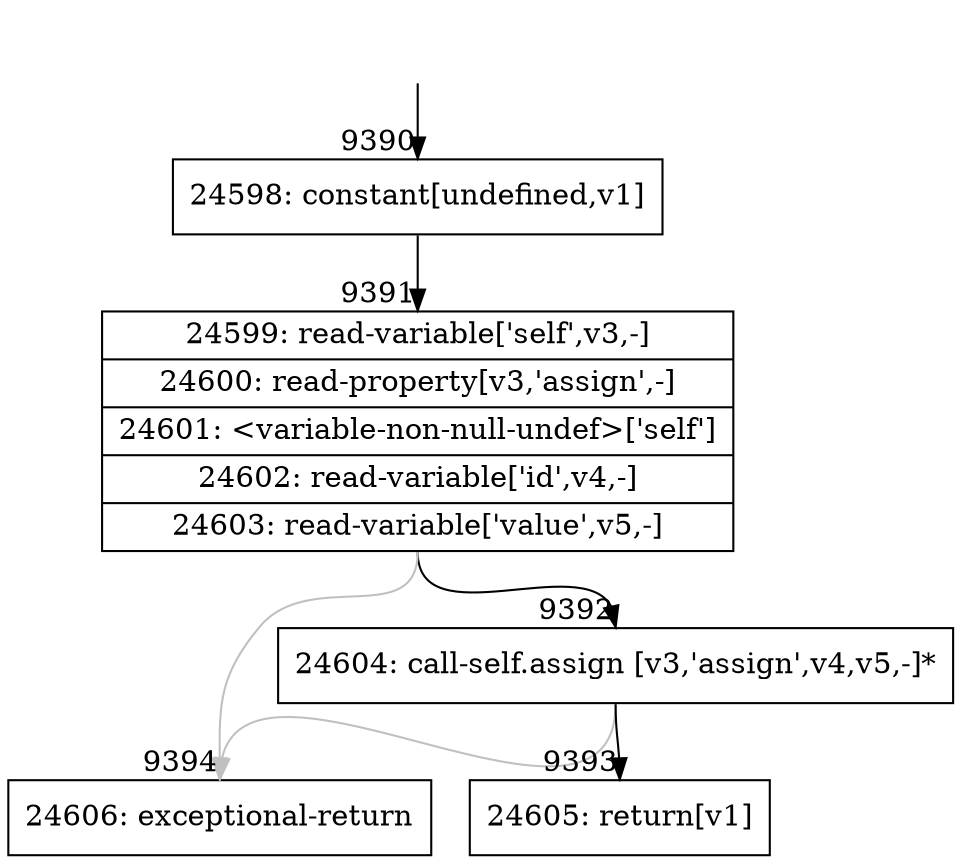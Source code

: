 digraph {
rankdir="TD"
BB_entry691[shape=none,label=""];
BB_entry691 -> BB9390 [tailport=s, headport=n, headlabel="    9390"]
BB9390 [shape=record label="{24598: constant[undefined,v1]}" ] 
BB9390 -> BB9391 [tailport=s, headport=n, headlabel="      9391"]
BB9391 [shape=record label="{24599: read-variable['self',v3,-]|24600: read-property[v3,'assign',-]|24601: \<variable-non-null-undef\>['self']|24602: read-variable['id',v4,-]|24603: read-variable['value',v5,-]}" ] 
BB9391 -> BB9392 [tailport=s, headport=n, headlabel="      9392"]
BB9391 -> BB9394 [tailport=s, headport=n, color=gray, headlabel="      9394"]
BB9392 [shape=record label="{24604: call-self.assign [v3,'assign',v4,v5,-]*}" ] 
BB9392 -> BB9393 [tailport=s, headport=n, headlabel="      9393"]
BB9392 -> BB9394 [tailport=s, headport=n, color=gray]
BB9393 [shape=record label="{24605: return[v1]}" ] 
BB9394 [shape=record label="{24606: exceptional-return}" ] 
//#$~ 13532
}

